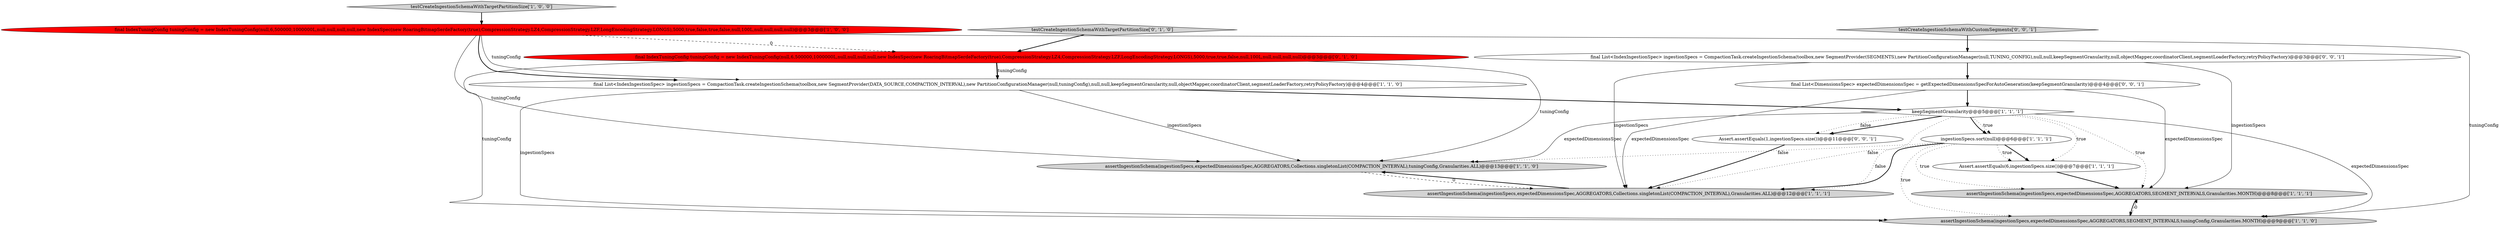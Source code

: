 digraph {
9 [style = filled, label = "assertIngestionSchema(ingestionSpecs,expectedDimensionsSpec,AGGREGATORS,Collections.singletonList(COMPACTION_INTERVAL),tuningConfig,Granularities.ALL)@@@13@@@['1', '1', '0']", fillcolor = lightgray, shape = ellipse image = "AAA0AAABBB1BBB"];
14 [style = filled, label = "testCreateIngestionSchemaWithCustomSegments['0', '0', '1']", fillcolor = lightgray, shape = diamond image = "AAA0AAABBB3BBB"];
3 [style = filled, label = "assertIngestionSchema(ingestionSpecs,expectedDimensionsSpec,AGGREGATORS,SEGMENT_INTERVALS,Granularities.MONTH)@@@8@@@['1', '1', '1']", fillcolor = lightgray, shape = ellipse image = "AAA0AAABBB1BBB"];
4 [style = filled, label = "final List<IndexIngestionSpec> ingestionSpecs = CompactionTask.createIngestionSchema(toolbox,new SegmentProvider(DATA_SOURCE,COMPACTION_INTERVAL),new PartitionConfigurationManager(null,tuningConfig),null,null,keepSegmentGranularity,null,objectMapper,coordinatorClient,segmentLoaderFactory,retryPolicyFactory)@@@4@@@['1', '1', '0']", fillcolor = white, shape = ellipse image = "AAA0AAABBB1BBB"];
7 [style = filled, label = "testCreateIngestionSchemaWithTargetPartitionSize['1', '0', '0']", fillcolor = lightgray, shape = diamond image = "AAA0AAABBB1BBB"];
5 [style = filled, label = "ingestionSpecs.sort(null)@@@6@@@['1', '1', '1']", fillcolor = white, shape = ellipse image = "AAA0AAABBB1BBB"];
12 [style = filled, label = "Assert.assertEquals(1,ingestionSpecs.size())@@@11@@@['0', '0', '1']", fillcolor = white, shape = ellipse image = "AAA0AAABBB3BBB"];
0 [style = filled, label = "keepSegmentGranularity@@@5@@@['1', '1', '1']", fillcolor = white, shape = diamond image = "AAA0AAABBB1BBB"];
13 [style = filled, label = "final List<DimensionsSpec> expectedDimensionsSpec = getExpectedDimensionsSpecForAutoGeneration(keepSegmentGranularity)@@@4@@@['0', '0', '1']", fillcolor = white, shape = ellipse image = "AAA0AAABBB3BBB"];
1 [style = filled, label = "assertIngestionSchema(ingestionSpecs,expectedDimensionsSpec,AGGREGATORS,Collections.singletonList(COMPACTION_INTERVAL),Granularities.ALL)@@@12@@@['1', '1', '1']", fillcolor = lightgray, shape = ellipse image = "AAA0AAABBB1BBB"];
8 [style = filled, label = "Assert.assertEquals(6,ingestionSpecs.size())@@@7@@@['1', '1', '1']", fillcolor = white, shape = ellipse image = "AAA0AAABBB1BBB"];
15 [style = filled, label = "final List<IndexIngestionSpec> ingestionSpecs = CompactionTask.createIngestionSchema(toolbox,new SegmentProvider(SEGMENTS),new PartitionConfigurationManager(null,TUNING_CONFIG),null,null,keepSegmentGranularity,null,objectMapper,coordinatorClient,segmentLoaderFactory,retryPolicyFactory)@@@3@@@['0', '0', '1']", fillcolor = white, shape = ellipse image = "AAA0AAABBB3BBB"];
6 [style = filled, label = "assertIngestionSchema(ingestionSpecs,expectedDimensionsSpec,AGGREGATORS,SEGMENT_INTERVALS,tuningConfig,Granularities.MONTH)@@@9@@@['1', '1', '0']", fillcolor = lightgray, shape = ellipse image = "AAA0AAABBB1BBB"];
2 [style = filled, label = "final IndexTuningConfig tuningConfig = new IndexTuningConfig(null,6,500000,1000000L,null,null,null,null,new IndexSpec(new RoaringBitmapSerdeFactory(true),CompressionStrategy.LZ4,CompressionStrategy.LZF,LongEncodingStrategy.LONGS),5000,true,false,true,false,null,100L,null,null,null,null)@@@3@@@['1', '0', '0']", fillcolor = red, shape = ellipse image = "AAA1AAABBB1BBB"];
11 [style = filled, label = "testCreateIngestionSchemaWithTargetPartitionSize['0', '1', '0']", fillcolor = lightgray, shape = diamond image = "AAA0AAABBB2BBB"];
10 [style = filled, label = "final IndexTuningConfig tuningConfig = new IndexTuningConfig(null,6,500000,1000000L,null,null,null,null,new IndexSpec(new RoaringBitmapSerdeFactory(true),CompressionStrategy.LZ4,CompressionStrategy.LZF,LongEncodingStrategy.LONGS),5000,true,true,false,null,100L,null,null,null,null)@@@3@@@['0', '1', '0']", fillcolor = red, shape = ellipse image = "AAA1AAABBB2BBB"];
5->8 [style = bold, label=""];
2->4 [style = solid, label="tuningConfig"];
15->13 [style = bold, label=""];
0->5 [style = dotted, label="true"];
10->9 [style = solid, label="tuningConfig"];
13->3 [style = solid, label="expectedDimensionsSpec"];
0->12 [style = bold, label=""];
8->3 [style = bold, label=""];
6->3 [style = dashed, label="0"];
5->6 [style = dotted, label="true"];
3->6 [style = bold, label=""];
2->6 [style = solid, label="tuningConfig"];
10->4 [style = solid, label="tuningConfig"];
5->3 [style = dotted, label="true"];
0->1 [style = dotted, label="false"];
12->1 [style = bold, label=""];
2->4 [style = bold, label=""];
5->1 [style = dotted, label="false"];
0->6 [style = solid, label="expectedDimensionsSpec"];
1->9 [style = bold, label=""];
2->10 [style = dashed, label="0"];
4->0 [style = bold, label=""];
2->9 [style = solid, label="tuningConfig"];
0->8 [style = dotted, label="true"];
9->1 [style = dashed, label="0"];
5->1 [style = bold, label=""];
15->3 [style = solid, label="ingestionSpecs"];
11->10 [style = bold, label=""];
7->2 [style = bold, label=""];
10->6 [style = solid, label="tuningConfig"];
0->9 [style = solid, label="expectedDimensionsSpec"];
10->4 [style = bold, label=""];
4->6 [style = solid, label="ingestionSpecs"];
5->9 [style = dotted, label="false"];
0->12 [style = dotted, label="false"];
13->0 [style = bold, label=""];
14->15 [style = bold, label=""];
0->3 [style = dotted, label="true"];
5->8 [style = dotted, label="true"];
4->9 [style = solid, label="ingestionSpecs"];
15->1 [style = solid, label="ingestionSpecs"];
13->1 [style = solid, label="expectedDimensionsSpec"];
0->5 [style = bold, label=""];
}
